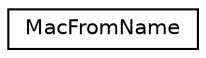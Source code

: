 digraph "Graphical Class Hierarchy"
{
 // LATEX_PDF_SIZE
  edge [fontname="Helvetica",fontsize="10",labelfontname="Helvetica",labelfontsize="10"];
  node [fontname="Helvetica",fontsize="10",shape=record];
  rankdir="LR";
  Node0 [label="MacFromName",height=0.2,width=0.4,color="black", fillcolor="white", style="filled",URL="$class_mac_from_name.html",tooltip="Get an uninitialized MAC function Function from a type name."];
}
